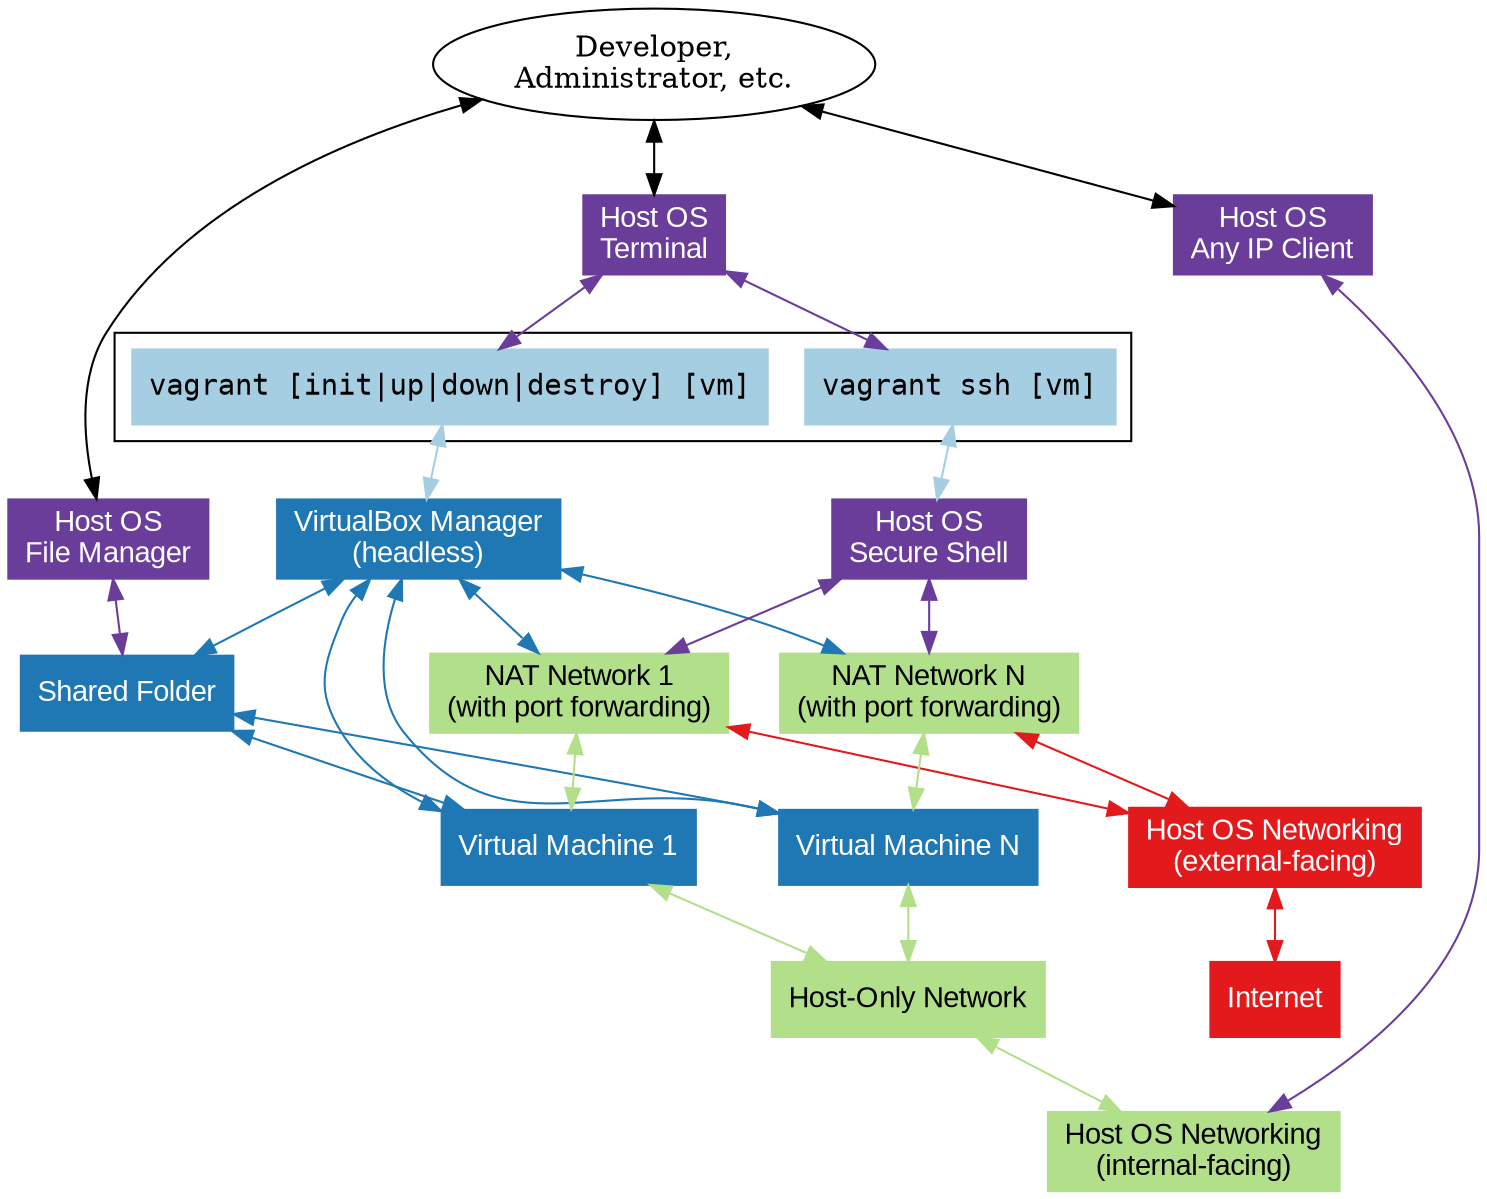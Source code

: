 digraph vagrant_use_multiple_host_only{
    user [label="Developer,\nAdministrator, etc."] // uses default black/white oval
    node [colorscheme=paired12, fontname="Arial"];
    edge [colorscheme=paired12, fontname="Arial", dir=both];

    node [style=filled, shape=rect];
    node [fontcolor=white]; // even-colored nodes need white text

    node [color=2] // for VirtualBox
    vb [label="VirtualBox Manager\n(headless)"];
    shared_folder [label="Shared Folder"];

    node [color=6] // for External Networks
    internet [label="Internet"];
    host_os_network_external [label="Host OS Networking\n(external-facing)"];

    node [color=10]; // for other Host OS programs
    terminal [label="Host OS\nTerminal"];
    ssh [label="Host OS\nSecure Shell"];
    any_client [label="Host OS\nAny IP Client"];
    gui_file_manager [label="Host OS\nFile Manager"];

    subgraph cluster_vagrant {
        margin=8;
        node [color=1, fontcolor=black, fontname="Consolas"]; // for Vagrant-related
        vagrant [label="vagrant [init|up|down|destroy] [vm]"];
        vagrant_ssh [label="vagrant ssh [vm]"];
    }

    subgraph cluster_vms {
        style=invis;
        subgraph cluster_vm1 {
            vm1 [label="Virtual Machine 1", color=2, fontcolor=white];
            nat_network1 [label="NAT Network 1\n(with port forwarding)", color=3, fontcolor=black];
        }
        subgraph cluster_vmN {
            vmN [label="Virtual Machine N", color=2, fontcolor=white];
            nat_networkN [label="NAT Network N\n(with port forwarding)", color=3, fontcolor=black];
        }
    }

    node [fontcolor=black]; // odd-colored nodes need white text
    // for Internal Networks
    node [color=3]
    host_only_network [label="Host-Only Network"];
    host_os_network_internal [label="Host OS Networking\n(internal-facing)"];

    // Direct user interactions
    user -> { terminal gui_file_manager any_client }

    // Vagrant-related
    edge [color=1];
    vagrant -> vb;
    vagrant_ssh -> ssh;

    // Other host OS program interactions
    edge [color=10];
    terminal -> { vagrant vagrant_ssh};
    gui_file_manager -> shared_folder;
    { ssh } -> { nat_network1 nat_networkN};
    { any_client } -> { host_os_network_internal };


    // VirtualBox internal management
    edge [color=2];
    vb -> {vm1 vmN nat_network1 nat_networkN shared_folder};
    shared_folder -> { vm1 vmN};

    // Internal network traffic
    edge [color=3];
    nat_network1 -> vm1;
    nat_networkN -> vmN;
    { vm1 vmN} -> host_only_network -> host_os_network_internal;

    // External network traffic
    edge [color=6]
    {nat_network1 nat_networkN} -> host_os_network_external -> internet;
}
